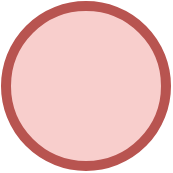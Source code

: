 <mxfile version="24.2.5" type="device">
  <diagram name="Page-1" id="mlA6IjTmCKsFZeNsalOQ">
    <mxGraphModel dx="1434" dy="867" grid="1" gridSize="10" guides="1" tooltips="1" connect="1" arrows="1" fold="1" page="1" pageScale="1" pageWidth="850" pageHeight="1100" math="0" shadow="0">
      <root>
        <mxCell id="0" />
        <mxCell id="1" parent="0" />
        <mxCell id="ooVkf-vJYgqKqBI_iQWP-1" value="" style="ellipse;whiteSpace=wrap;html=1;aspect=fixed;strokeWidth=5;fillColor=#f8cecc;strokeColor=#b85450;" parent="1" vertex="1">
          <mxGeometry x="380" y="420" width="80" height="80" as="geometry" />
        </mxCell>
      </root>
    </mxGraphModel>
  </diagram>
</mxfile>

